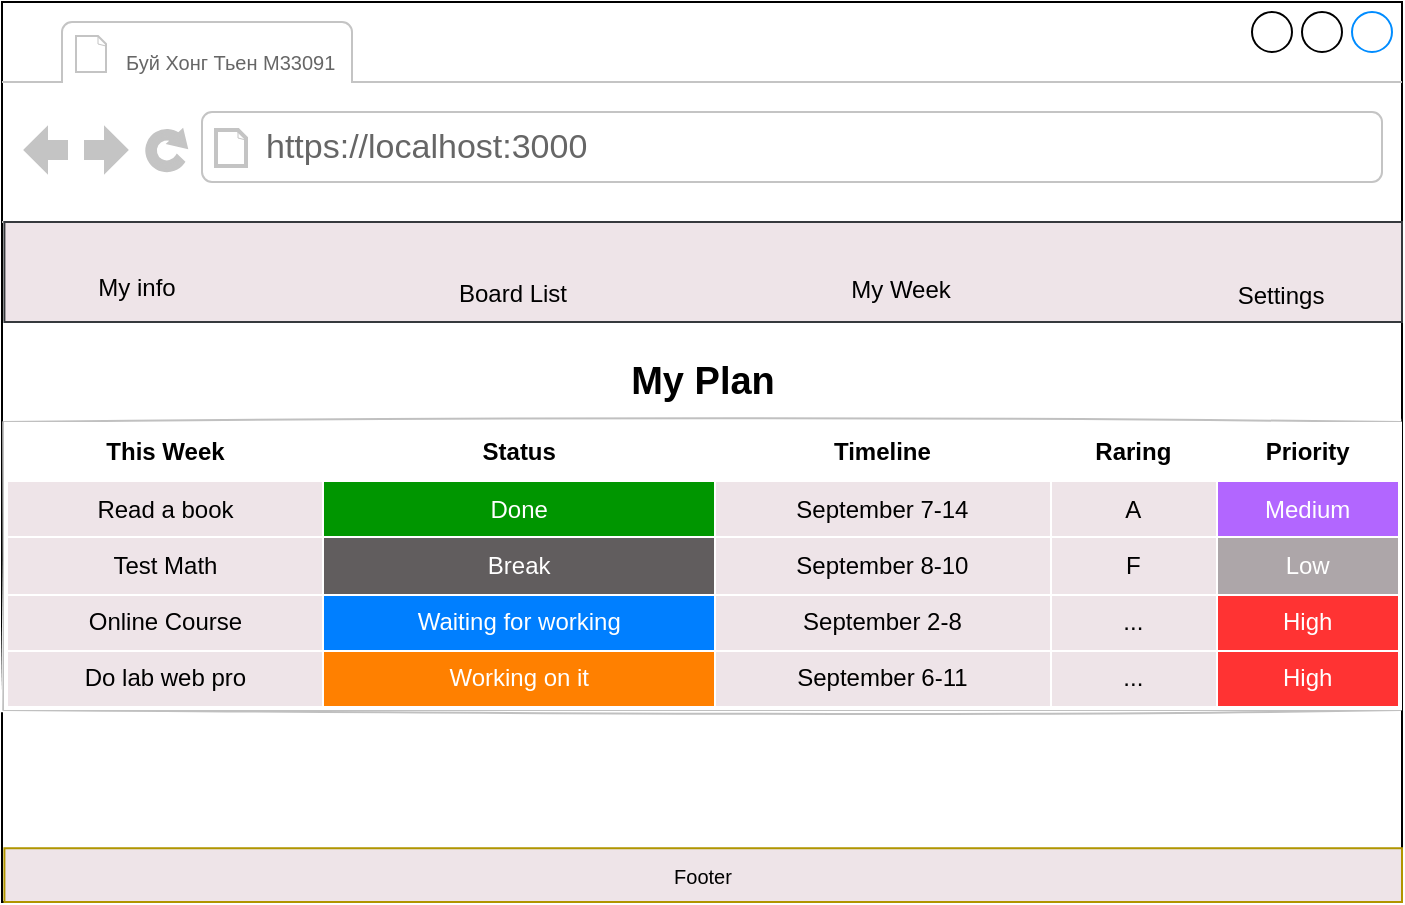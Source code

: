 <mxfile version="13.6.6" type="github">
  <diagram id="1O5y1ITAQIeMWpBPSLyi" name="Page-1">
    <mxGraphModel dx="1632" dy="437" grid="1" gridSize="10" guides="1" tooltips="1" connect="1" arrows="1" fold="1" page="1" pageScale="1" pageWidth="850" pageHeight="1100" math="0" shadow="0">
      <root>
        <mxCell id="0" />
        <mxCell id="1" parent="0" />
        <mxCell id="CLzo9ntLmay7FpYo34m9-8" value="" style="strokeWidth=1;shadow=0;dashed=0;align=center;shape=mxgraph.mockup.containers.browserWindow;rSize=0;strokeColor2=#008cff;strokeColor3=#c4c4c4;mainText=,;recursiveResize=0;labelBorderColor=#FFFFFF;html=1;" vertex="1" parent="1">
          <mxGeometry x="-370" y="110" width="700" height="450" as="geometry" />
        </mxCell>
        <mxCell id="CLzo9ntLmay7FpYo34m9-9" value="&lt;font style=&quot;font-size: 10px&quot;&gt;Буй Хонг Тьен М33091&lt;/font&gt;" style="strokeWidth=1;shadow=0;dashed=0;align=center;html=1;shape=mxgraph.mockup.containers.anchor;fontSize=17;fontColor=#666666;align=left;" vertex="1" parent="CLzo9ntLmay7FpYo34m9-8">
          <mxGeometry x="60" y="20" width="110" height="18" as="geometry" />
        </mxCell>
        <mxCell id="CLzo9ntLmay7FpYo34m9-10" value="https://localhost:3000" style="strokeWidth=1;shadow=0;dashed=0;align=center;html=1;shape=mxgraph.mockup.containers.anchor;rSize=0;fontSize=17;fontColor=#666666;align=left;" vertex="1" parent="CLzo9ntLmay7FpYo34m9-8">
          <mxGeometry x="130" y="60" width="250" height="26" as="geometry" />
        </mxCell>
        <mxCell id="CLzo9ntLmay7FpYo34m9-14" value="" style="whiteSpace=wrap;html=1;shadow=0;dashed=0;fontSize=10;align=center;strokeColor=#36393d;fillColor=#EEE4E8;" vertex="1" parent="CLzo9ntLmay7FpYo34m9-8">
          <mxGeometry x="1.2" y="110" width="698.8" height="50" as="geometry" />
        </mxCell>
        <mxCell id="CLzo9ntLmay7FpYo34m9-22" value="&lt;font color=&quot;#000000&quot;&gt;Footer&lt;/font&gt;" style="whiteSpace=wrap;html=1;shadow=0;dashed=0;fontSize=10;align=center;strokeColor=#B09500;fontColor=#ffffff;fillColor=#EEE4E8;" vertex="1" parent="CLzo9ntLmay7FpYo34m9-8">
          <mxGeometry x="1.2" y="423.12" width="698.8" height="26.88" as="geometry" />
        </mxCell>
        <mxCell id="CLzo9ntLmay7FpYo34m9-25" value="&lt;span style=&quot;background-color: rgb(238 , 228 , 232)&quot;&gt;My Week&lt;/span&gt;" style="shape=image;html=1;verticalAlign=top;verticalLabelPosition=bottom;labelBackgroundColor=#EEABB4;imageAspect=0;aspect=fixed;image=https://cdn3.iconfinder.com/data/icons/valentine-and-romance/64/12_date_calender_love_romance_wedding_valentine-128.png;sketch=1;strokeWidth=2;fillColor=#EEABB4;" vertex="1" parent="CLzo9ntLmay7FpYo34m9-8">
          <mxGeometry x="440" y="113" width="17" height="17" as="geometry" />
        </mxCell>
        <mxCell id="CLzo9ntLmay7FpYo34m9-26" value="&lt;span style=&quot;font-size: 12px ; background-color: rgb(238 , 228 , 232)&quot;&gt;&lt;font style=&quot;font-size: 12px&quot;&gt;Board List&lt;/font&gt;&lt;/span&gt;" style="shape=image;html=1;verticalAlign=top;verticalLabelPosition=bottom;labelBackgroundColor=#ffffff;imageAspect=0;aspect=fixed;image=https://cdn0.iconfinder.com/data/icons/business-management-3-4/256/m-12-128.png;sketch=1;strokeWidth=2;fillColor=#EEABB4;fontSize=12;" vertex="1" parent="CLzo9ntLmay7FpYo34m9-8">
          <mxGeometry x="248" y="117.5" width="14" height="14" as="geometry" />
        </mxCell>
        <mxCell id="CLzo9ntLmay7FpYo34m9-28" value="&lt;span style=&quot;background-color: rgb(238 , 228 , 232)&quot;&gt;Settings&lt;/span&gt;" style="shape=image;html=1;verticalAlign=top;verticalLabelPosition=bottom;labelBackgroundColor=#ffffff;imageAspect=0;aspect=fixed;image=https://cdn4.iconfinder.com/data/icons/web-essential-4/64/42-web_essential-128.png;sketch=1;strokeWidth=2;fillColor=#EEABB4;fontSize=12;" vertex="1" parent="CLzo9ntLmay7FpYo34m9-8">
          <mxGeometry x="630" y="116" width="17" height="17" as="geometry" />
        </mxCell>
        <mxCell id="CLzo9ntLmay7FpYo34m9-29" value="&lt;span style=&quot;background-color: rgb(238 , 228 , 232)&quot;&gt;My info&lt;/span&gt;" style="shape=image;html=1;verticalAlign=top;verticalLabelPosition=bottom;labelBackgroundColor=#ffffff;imageAspect=0;aspect=fixed;image=https://cdn1.iconfinder.com/data/icons/essential-21/128/User-128.png;sketch=1;strokeWidth=2;fillColor=#EEABB4;fontSize=12;" vertex="1" parent="CLzo9ntLmay7FpYo34m9-8">
          <mxGeometry x="60" y="114.5" width="14" height="14" as="geometry" />
        </mxCell>
        <mxCell id="CLzo9ntLmay7FpYo34m9-38" value="&lt;table border=&quot;1&quot; width=&quot;100%&quot; cellpadding=&quot;4&quot; style=&quot;width: 100% ; height: 100% ; border-collapse: collapse ; border: 1px solid rgb(255 , 255 , 255) ; background-color: rgb(238 , 228 , 232)&quot;&gt;&lt;tbody&gt;&lt;tr style=&quot;color: rgb(255 , 255 , 255)&quot;&gt;&lt;th style=&quot;background-color: rgb(255 , 255 , 255)&quot;&gt;&lt;font color=&quot;#000000&quot;&gt;This Week&lt;/font&gt;&lt;/th&gt;&lt;th style=&quot;background-color: rgb(255 , 255 , 255)&quot;&gt;&lt;font color=&quot;#000000&quot;&gt;Status&lt;/font&gt;&lt;/th&gt;&lt;th style=&quot;background-color: rgb(255 , 255 , 255)&quot;&gt;&lt;font color=&quot;#000000&quot;&gt;Timeline&lt;/font&gt;&lt;/th&gt;&lt;td style=&quot;background-color: rgb(255 , 255 , 255)&quot;&gt;&lt;font color=&quot;#000000&quot;&gt;&lt;b&gt;Raring&lt;/b&gt;&lt;/font&gt;&lt;/td&gt;&lt;td style=&quot;background-color: rgb(255 , 255 , 255)&quot;&gt;&lt;font color=&quot;#000000&quot;&gt;&lt;b&gt;Priority&lt;/b&gt;&lt;/font&gt;&lt;/td&gt;&lt;/tr&gt;&lt;tr&gt;&lt;td&gt;Read a book&lt;/td&gt;&lt;td style=&quot;background-color: rgb(0 , 150 , 0)&quot;&gt;&lt;font color=&quot;#ffffff&quot;&gt;Done&lt;/font&gt;&lt;/td&gt;&lt;td&gt;September 7-14&lt;/td&gt;&lt;td&gt;A&lt;/td&gt;&lt;td style=&quot;background-color: rgb(178 , 102 , 255)&quot;&gt;&lt;font color=&quot;#ffffff&quot;&gt;Medium&lt;/font&gt;&lt;/td&gt;&lt;/tr&gt;&lt;tr&gt;&lt;td&gt;Test Math&lt;/td&gt;&lt;td style=&quot;background-color: rgb(97 , 93 , 94)&quot;&gt;&lt;font color=&quot;#ffffff&quot;&gt;Break&lt;/font&gt;&lt;/td&gt;&lt;td&gt;September 8-10&lt;/td&gt;&lt;td style=&quot;border-collapse: collapse&quot;&gt;F&lt;/td&gt;&lt;td style=&quot;background-color: rgb(173 , 166 , 169)&quot;&gt;&lt;font color=&quot;#ffffff&quot;&gt;Low&lt;/font&gt;&lt;/td&gt;&lt;/tr&gt;&lt;tr&gt;&lt;td&gt;Online Course&lt;/td&gt;&lt;td style=&quot;background-color: rgb(0 , 127 , 255)&quot;&gt;&lt;font color=&quot;#ffffff&quot;&gt;Waiting for working&lt;/font&gt;&lt;/td&gt;&lt;td&gt;September 2-8&lt;/td&gt;&lt;td&gt;...&lt;/td&gt;&lt;td style=&quot;background-color: rgb(255 , 51 , 51)&quot;&gt;&lt;font color=&quot;#ffffff&quot;&gt;High&lt;/font&gt;&lt;/td&gt;&lt;/tr&gt;&lt;tr&gt;&lt;td&gt;Do lab web pro&lt;/td&gt;&lt;td style=&quot;background-color: rgb(255 , 128 , 0)&quot;&gt;&lt;font color=&quot;#ffffff&quot;&gt;Working on it&lt;/font&gt;&lt;/td&gt;&lt;td&gt;September 6-11&lt;/td&gt;&lt;td&gt;...&lt;/td&gt;&lt;td style=&quot;background-color: rgb(255 , 51 , 51)&quot;&gt;&lt;font color=&quot;#ffffff&quot;&gt;High&lt;/font&gt;&lt;/td&gt;&lt;/tr&gt;&lt;/tbody&gt;&lt;/table&gt;" style="text;html=1;strokeColor=#c0c0c0;fillColor=#ffffff;overflow=fill;rounded=0;labelBackgroundColor=#EEABB4;sketch=1;fontSize=12;spacing=2;verticalAlign=bottom;align=center;labelBorderColor=#FFFFFF;whiteSpace=wrap;" vertex="1" parent="CLzo9ntLmay7FpYo34m9-8">
          <mxGeometry x="0.6" y="210" width="698.8" height="144" as="geometry" />
        </mxCell>
        <mxCell id="CLzo9ntLmay7FpYo34m9-127" value="My Plan" style="text;html=1;strokeColor=none;fillColor=none;align=center;verticalAlign=middle;whiteSpace=wrap;rounded=0;labelBackgroundColor=#FFFFFF;sketch=1;fontSize=19;fontStyle=1" vertex="1" parent="CLzo9ntLmay7FpYo34m9-8">
          <mxGeometry x="252.1" y="180" width="197" height="20" as="geometry" />
        </mxCell>
      </root>
    </mxGraphModel>
  </diagram>
</mxfile>
